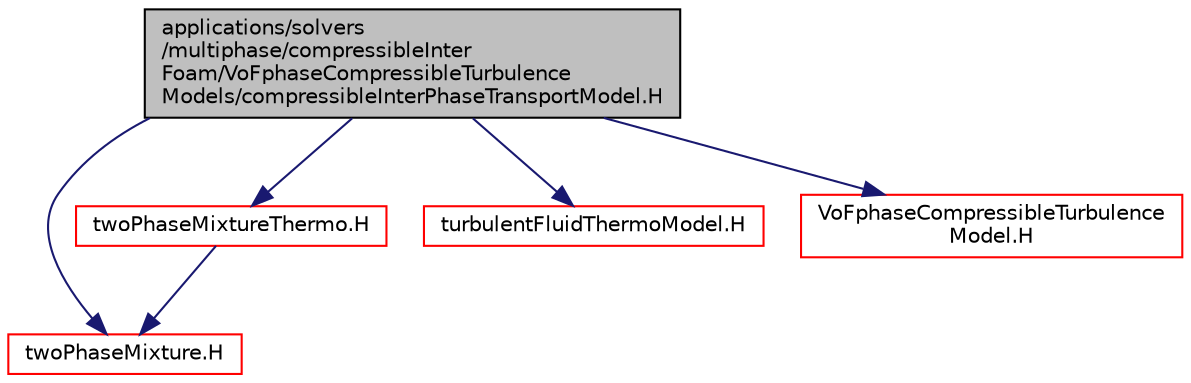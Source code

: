 digraph "applications/solvers/multiphase/compressibleInterFoam/VoFphaseCompressibleTurbulenceModels/compressibleInterPhaseTransportModel.H"
{
  bgcolor="transparent";
  edge [fontname="Helvetica",fontsize="10",labelfontname="Helvetica",labelfontsize="10"];
  node [fontname="Helvetica",fontsize="10",shape=record];
  Node1 [label="applications/solvers\l/multiphase/compressibleInter\lFoam/VoFphaseCompressibleTurbulence\lModels/compressibleInterPhaseTransportModel.H",height=0.2,width=0.4,color="black", fillcolor="grey75", style="filled" fontcolor="black"];
  Node1 -> Node2 [color="midnightblue",fontsize="10",style="solid",fontname="Helvetica"];
  Node2 [label="twoPhaseMixture.H",height=0.2,width=0.4,color="red",URL="$twoPhaseMixture_8H.html"];
  Node1 -> Node3 [color="midnightblue",fontsize="10",style="solid",fontname="Helvetica"];
  Node3 [label="twoPhaseMixtureThermo.H",height=0.2,width=0.4,color="red",URL="$twoPhaseMixtureThermo_8H.html"];
  Node3 -> Node2 [color="midnightblue",fontsize="10",style="solid",fontname="Helvetica"];
  Node1 -> Node4 [color="midnightblue",fontsize="10",style="solid",fontname="Helvetica"];
  Node4 [label="turbulentFluidThermoModel.H",height=0.2,width=0.4,color="red",URL="$turbulentFluidThermoModel_8H.html"];
  Node1 -> Node5 [color="midnightblue",fontsize="10",style="solid",fontname="Helvetica"];
  Node5 [label="VoFphaseCompressibleTurbulence\lModel.H",height=0.2,width=0.4,color="red",URL="$VoFphaseCompressibleTurbulenceModel_8H.html"];
}
